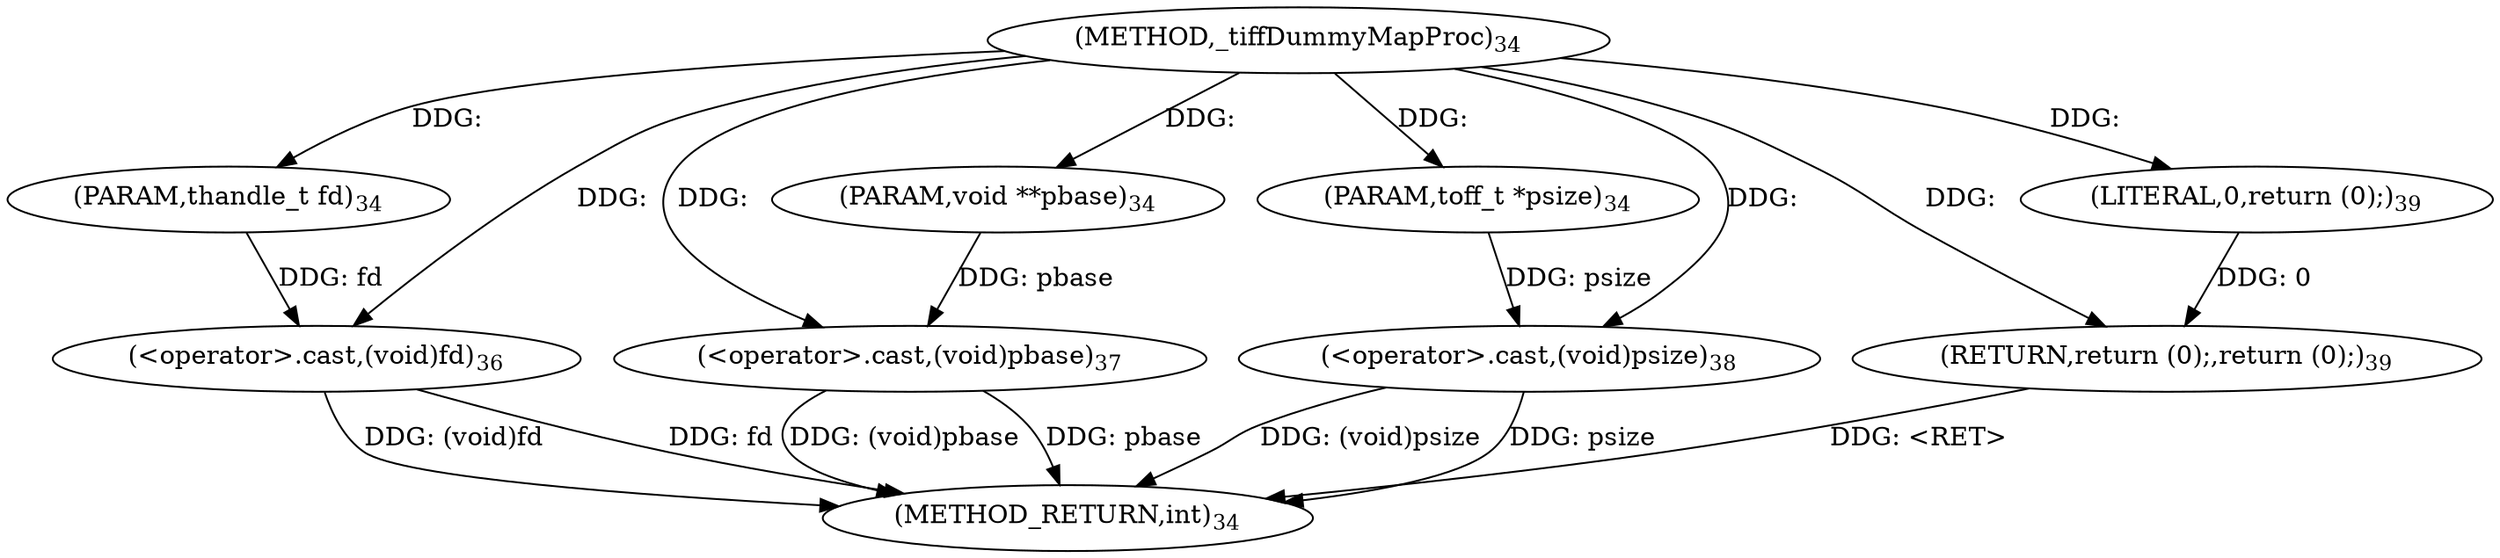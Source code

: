 digraph "_tiffDummyMapProc" {  
"7" [label = <(METHOD,_tiffDummyMapProc)<SUB>34</SUB>> ]
"23" [label = <(METHOD_RETURN,int)<SUB>34</SUB>> ]
"8" [label = <(PARAM,thandle_t fd)<SUB>34</SUB>> ]
"9" [label = <(PARAM,void **pbase)<SUB>34</SUB>> ]
"10" [label = <(PARAM,toff_t *psize)<SUB>34</SUB>> ]
"12" [label = <(&lt;operator&gt;.cast,(void)fd)<SUB>36</SUB>> ]
"15" [label = <(&lt;operator&gt;.cast,(void)pbase)<SUB>37</SUB>> ]
"18" [label = <(&lt;operator&gt;.cast,(void)psize)<SUB>38</SUB>> ]
"21" [label = <(RETURN,return (0);,return (0);)<SUB>39</SUB>> ]
"22" [label = <(LITERAL,0,return (0);)<SUB>39</SUB>> ]
  "21" -> "23"  [ label = "DDG: &lt;RET&gt;"] 
  "12" -> "23"  [ label = "DDG: fd"] 
  "12" -> "23"  [ label = "DDG: (void)fd"] 
  "15" -> "23"  [ label = "DDG: pbase"] 
  "15" -> "23"  [ label = "DDG: (void)pbase"] 
  "18" -> "23"  [ label = "DDG: psize"] 
  "18" -> "23"  [ label = "DDG: (void)psize"] 
  "7" -> "8"  [ label = "DDG: "] 
  "7" -> "9"  [ label = "DDG: "] 
  "7" -> "10"  [ label = "DDG: "] 
  "8" -> "12"  [ label = "DDG: fd"] 
  "7" -> "12"  [ label = "DDG: "] 
  "9" -> "15"  [ label = "DDG: pbase"] 
  "7" -> "15"  [ label = "DDG: "] 
  "10" -> "18"  [ label = "DDG: psize"] 
  "7" -> "18"  [ label = "DDG: "] 
  "22" -> "21"  [ label = "DDG: 0"] 
  "7" -> "21"  [ label = "DDG: "] 
  "7" -> "22"  [ label = "DDG: "] 
}
